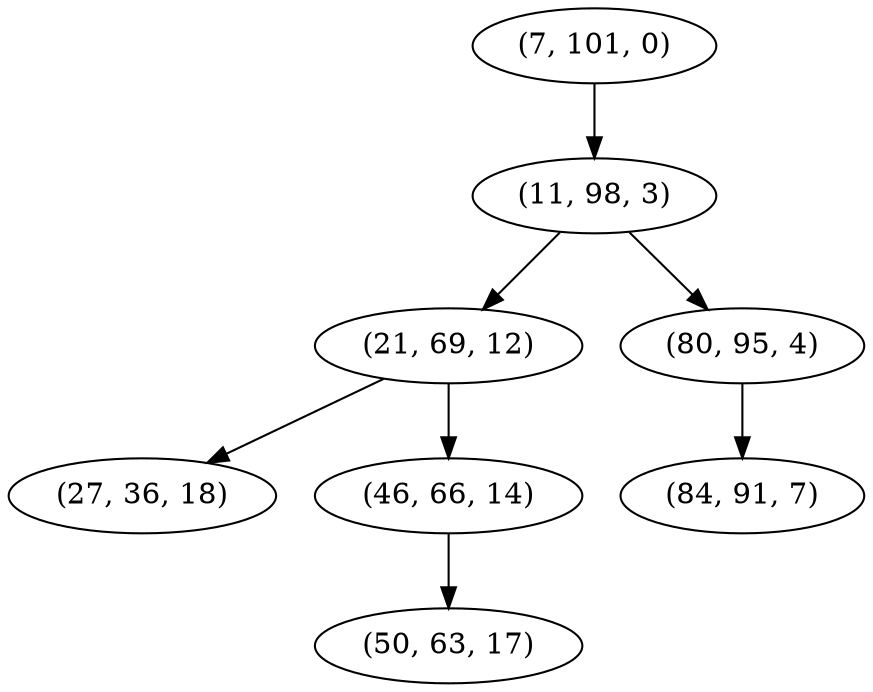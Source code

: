 digraph tree {
    "(7, 101, 0)";
    "(11, 98, 3)";
    "(21, 69, 12)";
    "(27, 36, 18)";
    "(46, 66, 14)";
    "(50, 63, 17)";
    "(80, 95, 4)";
    "(84, 91, 7)";
    "(7, 101, 0)" -> "(11, 98, 3)";
    "(11, 98, 3)" -> "(21, 69, 12)";
    "(11, 98, 3)" -> "(80, 95, 4)";
    "(21, 69, 12)" -> "(27, 36, 18)";
    "(21, 69, 12)" -> "(46, 66, 14)";
    "(46, 66, 14)" -> "(50, 63, 17)";
    "(80, 95, 4)" -> "(84, 91, 7)";
}
